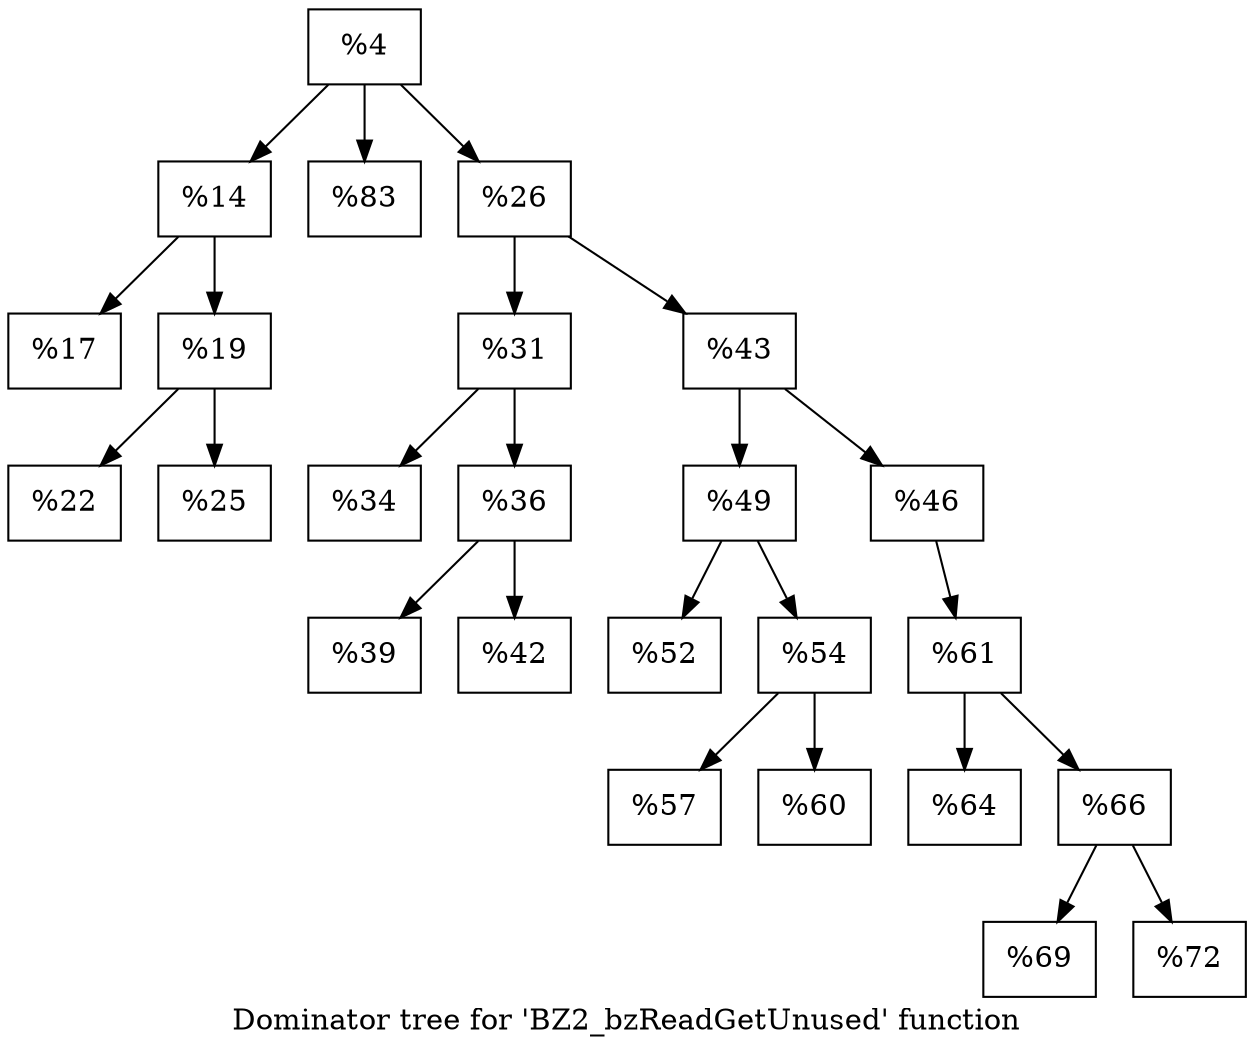 digraph "Dominator tree for 'BZ2_bzReadGetUnused' function" {
	label="Dominator tree for 'BZ2_bzReadGetUnused' function";

	Node0x1e84250 [shape=record,label="{%4}"];
	Node0x1e84250 -> Node0x1e8fff0;
	Node0x1e84250 -> Node0x217b990;
	Node0x1e84250 -> Node0x1ff0150;
	Node0x1e8fff0 [shape=record,label="{%14}"];
	Node0x1e8fff0 -> Node0x1e8de30;
	Node0x1e8fff0 -> Node0x21324a0;
	Node0x1e8de30 [shape=record,label="{%17}"];
	Node0x21324a0 [shape=record,label="{%19}"];
	Node0x21324a0 -> Node0x1f447c0;
	Node0x21324a0 -> Node0x1fce2a0;
	Node0x1f447c0 [shape=record,label="{%22}"];
	Node0x1fce2a0 [shape=record,label="{%25}"];
	Node0x217b990 [shape=record,label="{%83}"];
	Node0x1ff0150 [shape=record,label="{%26}"];
	Node0x1ff0150 -> Node0x2194560;
	Node0x1ff0150 -> Node0x2164e10;
	Node0x2194560 [shape=record,label="{%31}"];
	Node0x2194560 -> Node0x214fa30;
	Node0x2194560 -> Node0x21429a0;
	Node0x214fa30 [shape=record,label="{%34}"];
	Node0x21429a0 [shape=record,label="{%36}"];
	Node0x21429a0 -> Node0x1f91880;
	Node0x21429a0 -> Node0x2194130;
	Node0x1f91880 [shape=record,label="{%39}"];
	Node0x2194130 [shape=record,label="{%42}"];
	Node0x2164e10 [shape=record,label="{%43}"];
	Node0x2164e10 -> Node0x216e110;
	Node0x2164e10 -> Node0x20d2760;
	Node0x216e110 [shape=record,label="{%49}"];
	Node0x216e110 -> Node0x2156e60;
	Node0x216e110 -> Node0x218edb0;
	Node0x2156e60 [shape=record,label="{%52}"];
	Node0x218edb0 [shape=record,label="{%54}"];
	Node0x218edb0 -> Node0x21761a0;
	Node0x218edb0 -> Node0x1f2aee0;
	Node0x21761a0 [shape=record,label="{%57}"];
	Node0x1f2aee0 [shape=record,label="{%60}"];
	Node0x20d2760 [shape=record,label="{%46}"];
	Node0x20d2760 -> Node0x1edd5a0;
	Node0x1edd5a0 [shape=record,label="{%61}"];
	Node0x1edd5a0 -> Node0x2131960;
	Node0x1edd5a0 -> Node0x210bdf0;
	Node0x2131960 [shape=record,label="{%64}"];
	Node0x210bdf0 [shape=record,label="{%66}"];
	Node0x210bdf0 -> Node0x213ee70;
	Node0x210bdf0 -> Node0x217ec20;
	Node0x213ee70 [shape=record,label="{%69}"];
	Node0x217ec20 [shape=record,label="{%72}"];
}

